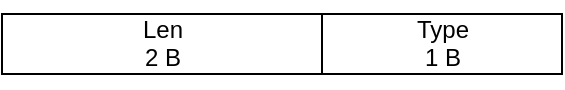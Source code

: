 <mxfile version="20.3.0" type="device"><diagram id="jzIzgzgZ_cWh8oAGvYnE" name="Page-1"><mxGraphModel dx="273" dy="168" grid="1" gridSize="10" guides="1" tooltips="1" connect="1" arrows="1" fold="1" page="1" pageScale="1" pageWidth="850" pageHeight="1100" math="0" shadow="0"><root><mxCell id="0"/><mxCell id="1" parent="0"/><mxCell id="rbgSJTscvc3-KIs1Sgp2-2" value="" style="group" parent="1" vertex="1" connectable="0"><mxGeometry x="200" y="353" width="160" height="44" as="geometry"/></mxCell><mxCell id="ggVZzpLU7GAkpyHcxKJn-1" value="" style="rounded=0;whiteSpace=wrap;html=1;fillColor=none;" parent="rbgSJTscvc3-KIs1Sgp2-2" vertex="1"><mxGeometry y="7" width="160" height="30" as="geometry"/></mxCell><mxCell id="ggVZzpLU7GAkpyHcxKJn-8" value="2 B" style="text;html=1;align=center;verticalAlign=middle;resizable=0;points=[];autosize=1;strokeColor=none;fillColor=none;" parent="rbgSJTscvc3-KIs1Sgp2-2" vertex="1"><mxGeometry x="60.007" y="14" width="40" height="30" as="geometry"/></mxCell><mxCell id="MsSWEpfC5dkocJ6BYIcm-1" value="&lt;span style=&quot;&quot;&gt;Len&lt;br&gt;&lt;/span&gt;" style="text;html=1;align=center;verticalAlign=middle;resizable=0;points=[];autosize=1;strokeColor=none;fillColor=none;" parent="rbgSJTscvc3-KIs1Sgp2-2" vertex="1"><mxGeometry x="60.003" width="40" height="30" as="geometry"/></mxCell><mxCell id="rbgSJTscvc3-KIs1Sgp2-4" value="" style="rounded=0;whiteSpace=wrap;html=1;fillColor=none;" parent="1" vertex="1"><mxGeometry x="360" y="360" width="120" height="30" as="geometry"/></mxCell><mxCell id="rbgSJTscvc3-KIs1Sgp2-5" value="1 B" style="text;html=1;align=center;verticalAlign=middle;resizable=0;points=[];autosize=1;strokeColor=none;fillColor=none;" parent="1" vertex="1"><mxGeometry x="400.003" y="367" width="40" height="30" as="geometry"/></mxCell><mxCell id="rbgSJTscvc3-KIs1Sgp2-6" value="&lt;span style=&quot;&quot;&gt;Type&lt;br&gt;&lt;/span&gt;" style="text;html=1;align=center;verticalAlign=middle;resizable=0;points=[];autosize=1;strokeColor=none;fillColor=none;" parent="1" vertex="1"><mxGeometry x="395.004" y="353" width="50" height="30" as="geometry"/></mxCell></root></mxGraphModel></diagram></mxfile>